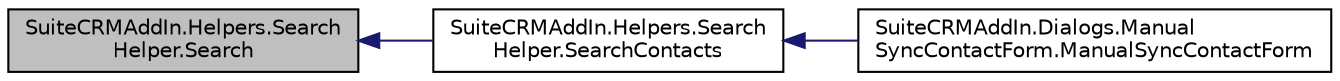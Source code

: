 digraph "SuiteCRMAddIn.Helpers.SearchHelper.Search"
{
  edge [fontname="Helvetica",fontsize="10",labelfontname="Helvetica",labelfontsize="10"];
  node [fontname="Helvetica",fontsize="10",shape=record];
  rankdir="LR";
  Node4 [label="SuiteCRMAddIn.Helpers.Search\lHelper.Search",height=0.2,width=0.4,color="black", fillcolor="grey75", style="filled", fontcolor="black"];
  Node4 -> Node5 [dir="back",color="midnightblue",fontsize="10",style="solid",fontname="Helvetica"];
  Node5 [label="SuiteCRMAddIn.Helpers.Search\lHelper.SearchContacts",height=0.2,width=0.4,color="black", fillcolor="white", style="filled",URL="$class_suite_c_r_m_add_in_1_1_helpers_1_1_search_helper.html#a174a1f7c67f454fcf32e96972ad6c0a1"];
  Node5 -> Node6 [dir="back",color="midnightblue",fontsize="10",style="solid",fontname="Helvetica"];
  Node6 [label="SuiteCRMAddIn.Dialogs.Manual\lSyncContactForm.ManualSyncContactForm",height=0.2,width=0.4,color="black", fillcolor="white", style="filled",URL="$class_suite_c_r_m_add_in_1_1_dialogs_1_1_manual_sync_contact_form.html#a76691427c37963569813b2e5710e5b9c"];
}
